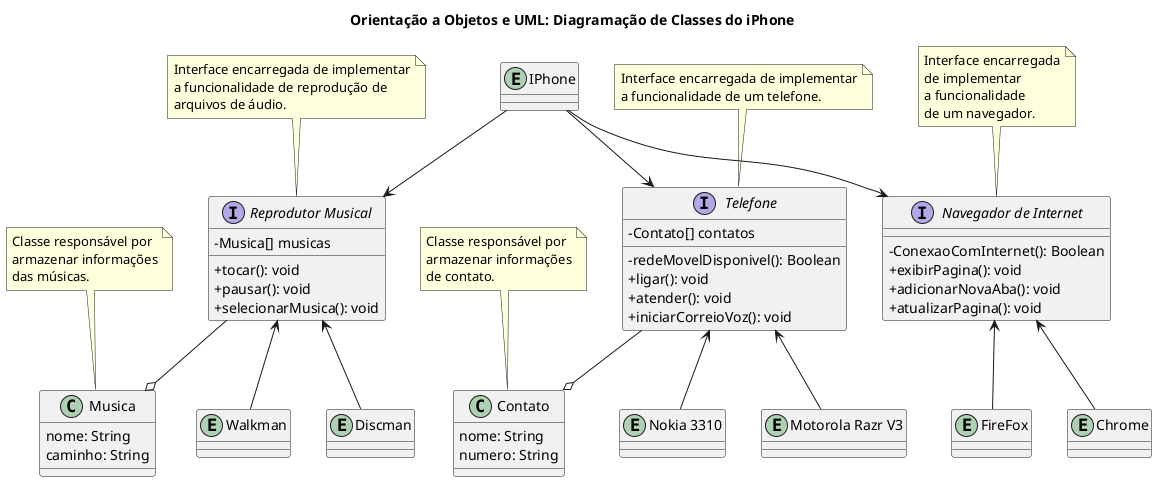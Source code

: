 @startuml
title Orientação a Objetos e UML: Diagramação de Classes do iPhone

skinparam classAttributeIconSize 0
interface "Reprodutor Musical" as ReprodutorMusical {
  -Musica[] musicas
  +tocar(): void
  +pausar(): void
  +selecionarMusica(): void
}

note top of ReprodutorMusical
  Interface encarregada de implementar
  a funcionalidade de reprodução de
  arquivos de áudio.
end note

interface "Telefone" as Telefone {
  -Contato[] contatos
  -redeMovelDisponivel(): Boolean
  +ligar(): void
  +atender(): void
  +iniciarCorreioVoz(): void
}

note top of Telefone
  Interface encarregada de implementar
  a funcionalidade de um telefone.
end note

class Musica {
  nome: String
  caminho: String
}

note top of Musica
  Classe responsável por
  armazenar informações
  das músicas.
end note

class Contato {
  nome: String
  numero: String
}

note top of Contato
  Classe responsável por
  armazenar informações
  de contato.
end note

interface "Navegador de Internet" as NavegadorInternet {
  -ConexaoComInternet(): Boolean
  +exibirPagina(): void
  +adicionarNovaAba(): void
  +atualizarPagina(): void
}

note top of NavegadorInternet
  Interface encarregada
  de implementar
  a funcionalidade
  de um navegador.
end note


entity "IPhone" as IPhone {}

entity "FireFox" as FireFox {}
entity "Chrome" as Chrome {}

entity "Nokia 3310" as Nokia3310 {}
entity "Motorola Razr V3" as MotorolaRazrV3 {}

entity "Walkman" as Walkman {}
entity "Discman" as Discman {}

IPhone --> Telefone
IPhone --> NavegadorInternet
IPhone --> ReprodutorMusical
ReprodutorMusical --o Musica
Telefone <-- Nokia3310
Telefone <-- MotorolaRazrV3
Telefone --o Contato

ReprodutorMusical <-- Walkman
ReprodutorMusical <-- Discman

NavegadorInternet <-- FireFox
NavegadorInternet <-- Chrome

@enduml